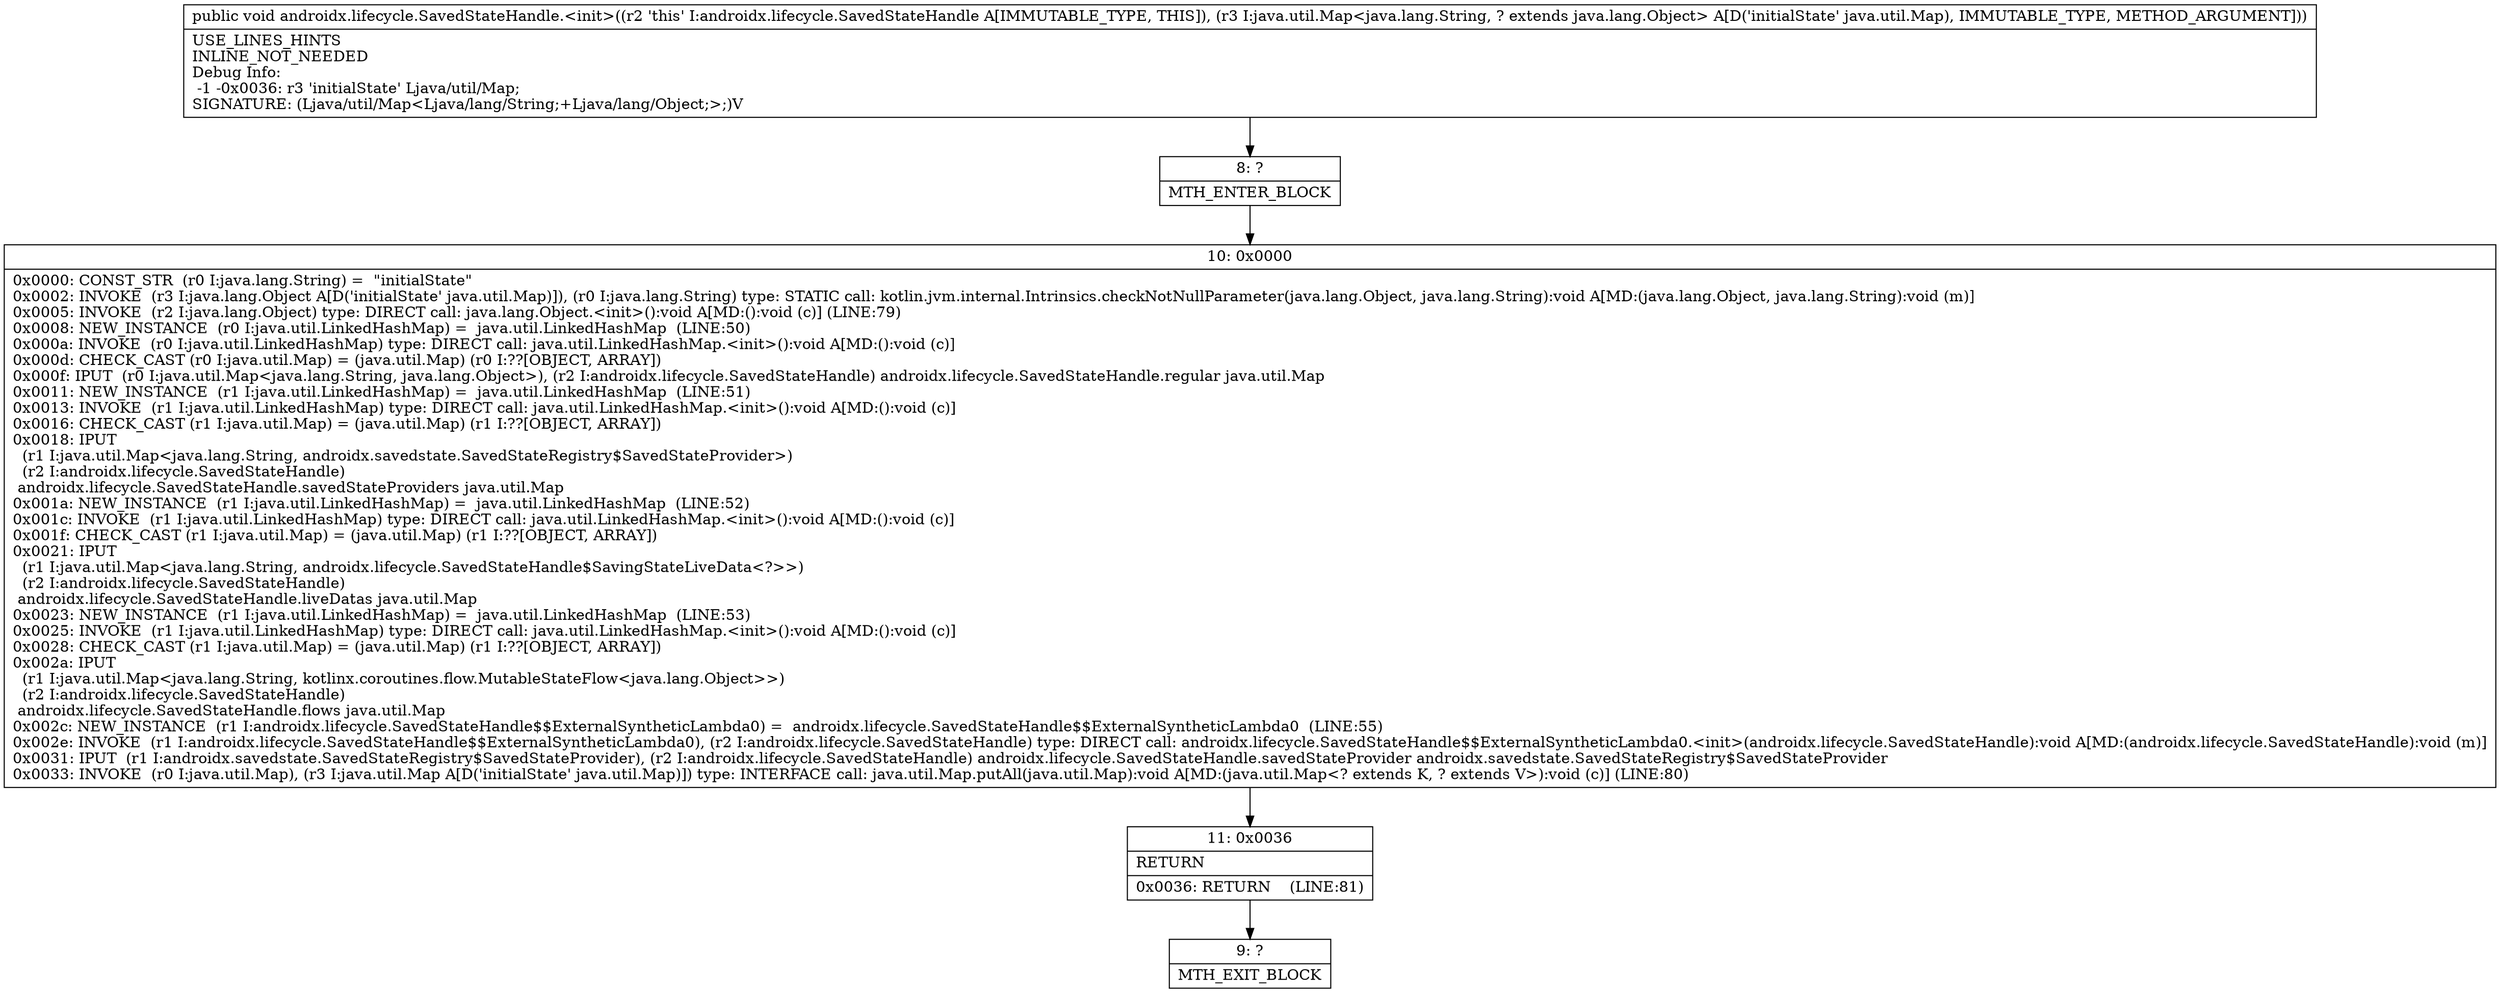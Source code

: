 digraph "CFG forandroidx.lifecycle.SavedStateHandle.\<init\>(Ljava\/util\/Map;)V" {
Node_8 [shape=record,label="{8\:\ ?|MTH_ENTER_BLOCK\l}"];
Node_10 [shape=record,label="{10\:\ 0x0000|0x0000: CONST_STR  (r0 I:java.lang.String) =  \"initialState\" \l0x0002: INVOKE  (r3 I:java.lang.Object A[D('initialState' java.util.Map)]), (r0 I:java.lang.String) type: STATIC call: kotlin.jvm.internal.Intrinsics.checkNotNullParameter(java.lang.Object, java.lang.String):void A[MD:(java.lang.Object, java.lang.String):void (m)]\l0x0005: INVOKE  (r2 I:java.lang.Object) type: DIRECT call: java.lang.Object.\<init\>():void A[MD:():void (c)] (LINE:79)\l0x0008: NEW_INSTANCE  (r0 I:java.util.LinkedHashMap) =  java.util.LinkedHashMap  (LINE:50)\l0x000a: INVOKE  (r0 I:java.util.LinkedHashMap) type: DIRECT call: java.util.LinkedHashMap.\<init\>():void A[MD:():void (c)]\l0x000d: CHECK_CAST (r0 I:java.util.Map) = (java.util.Map) (r0 I:??[OBJECT, ARRAY]) \l0x000f: IPUT  (r0 I:java.util.Map\<java.lang.String, java.lang.Object\>), (r2 I:androidx.lifecycle.SavedStateHandle) androidx.lifecycle.SavedStateHandle.regular java.util.Map \l0x0011: NEW_INSTANCE  (r1 I:java.util.LinkedHashMap) =  java.util.LinkedHashMap  (LINE:51)\l0x0013: INVOKE  (r1 I:java.util.LinkedHashMap) type: DIRECT call: java.util.LinkedHashMap.\<init\>():void A[MD:():void (c)]\l0x0016: CHECK_CAST (r1 I:java.util.Map) = (java.util.Map) (r1 I:??[OBJECT, ARRAY]) \l0x0018: IPUT  \l  (r1 I:java.util.Map\<java.lang.String, androidx.savedstate.SavedStateRegistry$SavedStateProvider\>)\l  (r2 I:androidx.lifecycle.SavedStateHandle)\l androidx.lifecycle.SavedStateHandle.savedStateProviders java.util.Map \l0x001a: NEW_INSTANCE  (r1 I:java.util.LinkedHashMap) =  java.util.LinkedHashMap  (LINE:52)\l0x001c: INVOKE  (r1 I:java.util.LinkedHashMap) type: DIRECT call: java.util.LinkedHashMap.\<init\>():void A[MD:():void (c)]\l0x001f: CHECK_CAST (r1 I:java.util.Map) = (java.util.Map) (r1 I:??[OBJECT, ARRAY]) \l0x0021: IPUT  \l  (r1 I:java.util.Map\<java.lang.String, androidx.lifecycle.SavedStateHandle$SavingStateLiveData\<?\>\>)\l  (r2 I:androidx.lifecycle.SavedStateHandle)\l androidx.lifecycle.SavedStateHandle.liveDatas java.util.Map \l0x0023: NEW_INSTANCE  (r1 I:java.util.LinkedHashMap) =  java.util.LinkedHashMap  (LINE:53)\l0x0025: INVOKE  (r1 I:java.util.LinkedHashMap) type: DIRECT call: java.util.LinkedHashMap.\<init\>():void A[MD:():void (c)]\l0x0028: CHECK_CAST (r1 I:java.util.Map) = (java.util.Map) (r1 I:??[OBJECT, ARRAY]) \l0x002a: IPUT  \l  (r1 I:java.util.Map\<java.lang.String, kotlinx.coroutines.flow.MutableStateFlow\<java.lang.Object\>\>)\l  (r2 I:androidx.lifecycle.SavedStateHandle)\l androidx.lifecycle.SavedStateHandle.flows java.util.Map \l0x002c: NEW_INSTANCE  (r1 I:androidx.lifecycle.SavedStateHandle$$ExternalSyntheticLambda0) =  androidx.lifecycle.SavedStateHandle$$ExternalSyntheticLambda0  (LINE:55)\l0x002e: INVOKE  (r1 I:androidx.lifecycle.SavedStateHandle$$ExternalSyntheticLambda0), (r2 I:androidx.lifecycle.SavedStateHandle) type: DIRECT call: androidx.lifecycle.SavedStateHandle$$ExternalSyntheticLambda0.\<init\>(androidx.lifecycle.SavedStateHandle):void A[MD:(androidx.lifecycle.SavedStateHandle):void (m)]\l0x0031: IPUT  (r1 I:androidx.savedstate.SavedStateRegistry$SavedStateProvider), (r2 I:androidx.lifecycle.SavedStateHandle) androidx.lifecycle.SavedStateHandle.savedStateProvider androidx.savedstate.SavedStateRegistry$SavedStateProvider \l0x0033: INVOKE  (r0 I:java.util.Map), (r3 I:java.util.Map A[D('initialState' java.util.Map)]) type: INTERFACE call: java.util.Map.putAll(java.util.Map):void A[MD:(java.util.Map\<? extends K, ? extends V\>):void (c)] (LINE:80)\l}"];
Node_11 [shape=record,label="{11\:\ 0x0036|RETURN\l|0x0036: RETURN    (LINE:81)\l}"];
Node_9 [shape=record,label="{9\:\ ?|MTH_EXIT_BLOCK\l}"];
MethodNode[shape=record,label="{public void androidx.lifecycle.SavedStateHandle.\<init\>((r2 'this' I:androidx.lifecycle.SavedStateHandle A[IMMUTABLE_TYPE, THIS]), (r3 I:java.util.Map\<java.lang.String, ? extends java.lang.Object\> A[D('initialState' java.util.Map), IMMUTABLE_TYPE, METHOD_ARGUMENT]))  | USE_LINES_HINTS\lINLINE_NOT_NEEDED\lDebug Info:\l  \-1 \-0x0036: r3 'initialState' Ljava\/util\/Map;\lSIGNATURE: (Ljava\/util\/Map\<Ljava\/lang\/String;+Ljava\/lang\/Object;\>;)V\l}"];
MethodNode -> Node_8;Node_8 -> Node_10;
Node_10 -> Node_11;
Node_11 -> Node_9;
}

